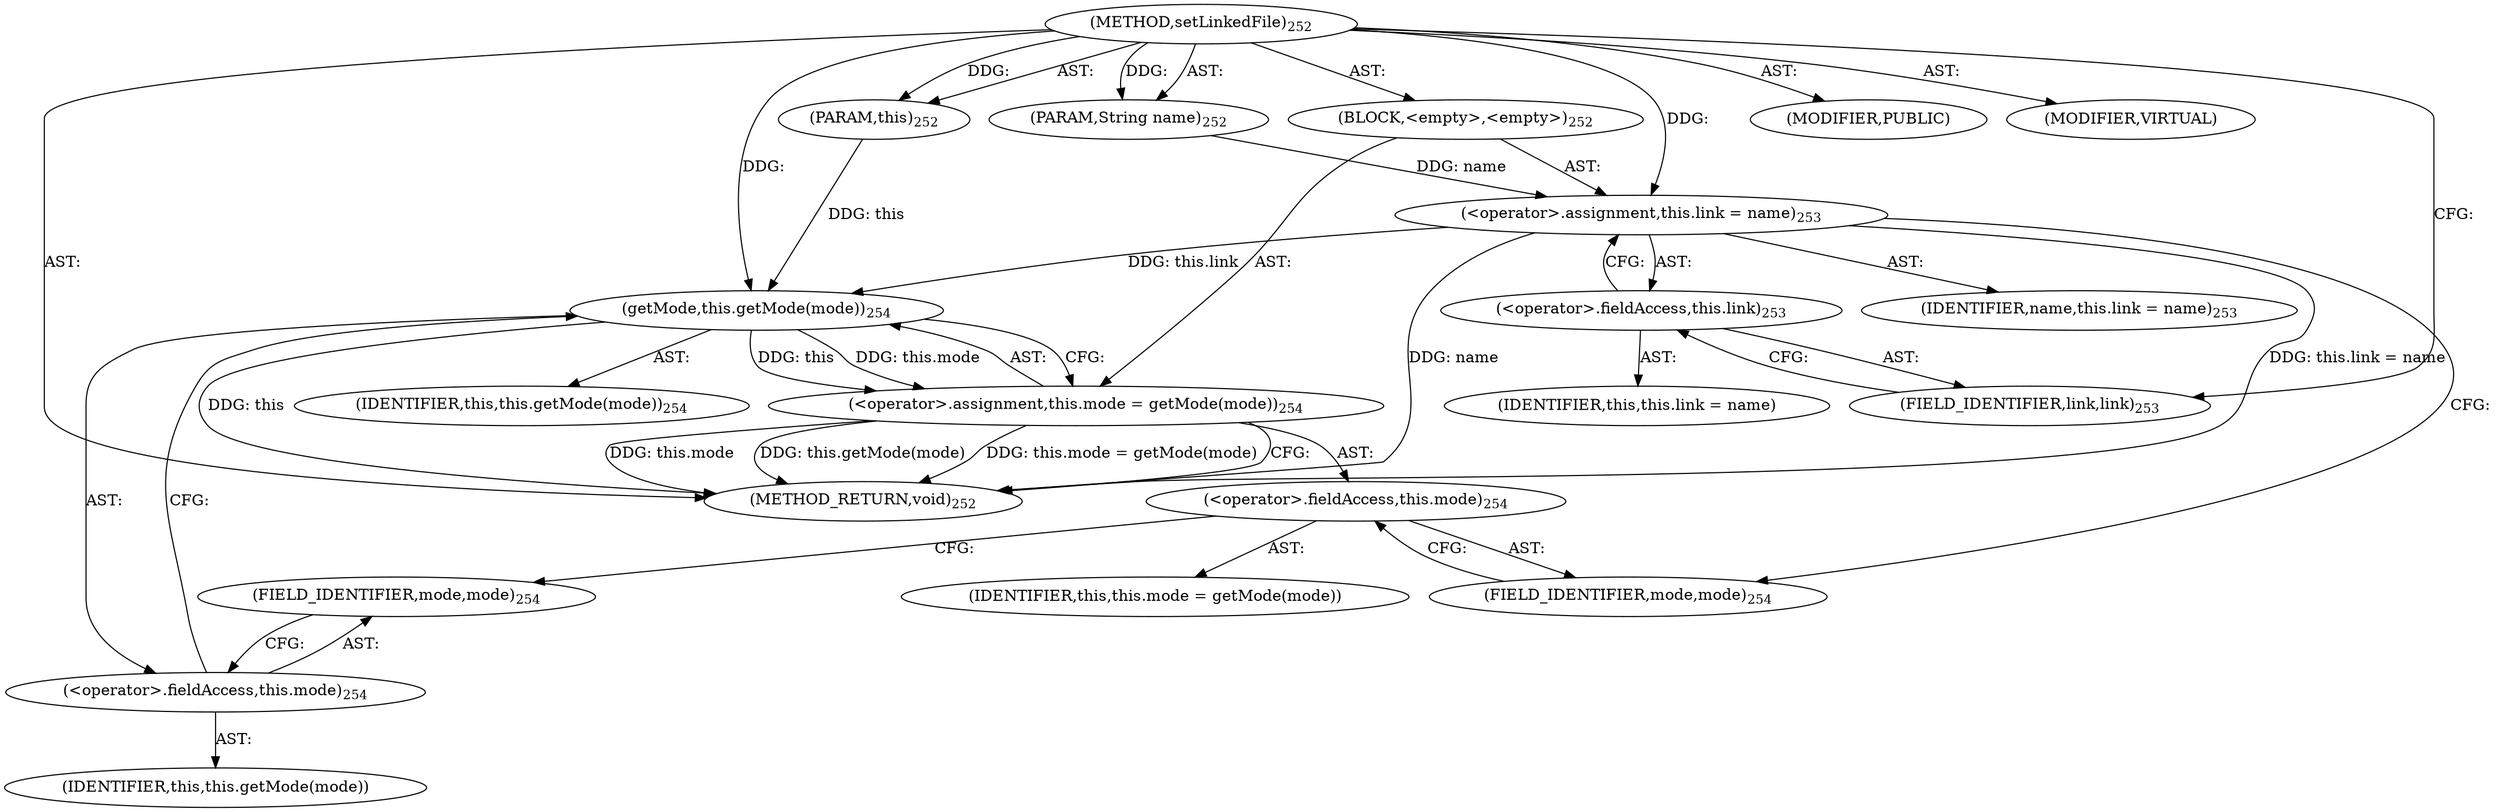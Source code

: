 digraph "setLinkedFile" {  
"111669149706" [label = <(METHOD,setLinkedFile)<SUB>252</SUB>> ]
"115964116998" [label = <(PARAM,this)<SUB>252</SUB>> ]
"115964117011" [label = <(PARAM,String name)<SUB>252</SUB>> ]
"25769803792" [label = <(BLOCK,&lt;empty&gt;,&lt;empty&gt;)<SUB>252</SUB>> ]
"30064771159" [label = <(&lt;operator&gt;.assignment,this.link = name)<SUB>253</SUB>> ]
"30064771160" [label = <(&lt;operator&gt;.fieldAccess,this.link)<SUB>253</SUB>> ]
"68719476816" [label = <(IDENTIFIER,this,this.link = name)> ]
"55834574868" [label = <(FIELD_IDENTIFIER,link,link)<SUB>253</SUB>> ]
"68719476817" [label = <(IDENTIFIER,name,this.link = name)<SUB>253</SUB>> ]
"30064771161" [label = <(&lt;operator&gt;.assignment,this.mode = getMode(mode))<SUB>254</SUB>> ]
"30064771162" [label = <(&lt;operator&gt;.fieldAccess,this.mode)<SUB>254</SUB>> ]
"68719476818" [label = <(IDENTIFIER,this,this.mode = getMode(mode))> ]
"55834574869" [label = <(FIELD_IDENTIFIER,mode,mode)<SUB>254</SUB>> ]
"30064771163" [label = <(getMode,this.getMode(mode))<SUB>254</SUB>> ]
"68719476746" [label = <(IDENTIFIER,this,this.getMode(mode))<SUB>254</SUB>> ]
"30064771164" [label = <(&lt;operator&gt;.fieldAccess,this.mode)<SUB>254</SUB>> ]
"68719476819" [label = <(IDENTIFIER,this,this.getMode(mode))> ]
"55834574870" [label = <(FIELD_IDENTIFIER,mode,mode)<SUB>254</SUB>> ]
"133143986204" [label = <(MODIFIER,PUBLIC)> ]
"133143986205" [label = <(MODIFIER,VIRTUAL)> ]
"128849018890" [label = <(METHOD_RETURN,void)<SUB>252</SUB>> ]
  "111669149706" -> "115964116998"  [ label = "AST: "] 
  "111669149706" -> "115964117011"  [ label = "AST: "] 
  "111669149706" -> "25769803792"  [ label = "AST: "] 
  "111669149706" -> "133143986204"  [ label = "AST: "] 
  "111669149706" -> "133143986205"  [ label = "AST: "] 
  "111669149706" -> "128849018890"  [ label = "AST: "] 
  "25769803792" -> "30064771159"  [ label = "AST: "] 
  "25769803792" -> "30064771161"  [ label = "AST: "] 
  "30064771159" -> "30064771160"  [ label = "AST: "] 
  "30064771159" -> "68719476817"  [ label = "AST: "] 
  "30064771160" -> "68719476816"  [ label = "AST: "] 
  "30064771160" -> "55834574868"  [ label = "AST: "] 
  "30064771161" -> "30064771162"  [ label = "AST: "] 
  "30064771161" -> "30064771163"  [ label = "AST: "] 
  "30064771162" -> "68719476818"  [ label = "AST: "] 
  "30064771162" -> "55834574869"  [ label = "AST: "] 
  "30064771163" -> "68719476746"  [ label = "AST: "] 
  "30064771163" -> "30064771164"  [ label = "AST: "] 
  "30064771164" -> "68719476819"  [ label = "AST: "] 
  "30064771164" -> "55834574870"  [ label = "AST: "] 
  "30064771159" -> "55834574869"  [ label = "CFG: "] 
  "30064771161" -> "128849018890"  [ label = "CFG: "] 
  "30064771160" -> "30064771159"  [ label = "CFG: "] 
  "30064771162" -> "55834574870"  [ label = "CFG: "] 
  "30064771163" -> "30064771161"  [ label = "CFG: "] 
  "55834574868" -> "30064771160"  [ label = "CFG: "] 
  "55834574869" -> "30064771162"  [ label = "CFG: "] 
  "30064771164" -> "30064771163"  [ label = "CFG: "] 
  "55834574870" -> "30064771164"  [ label = "CFG: "] 
  "111669149706" -> "55834574868"  [ label = "CFG: "] 
  "30064771159" -> "128849018890"  [ label = "DDG: name"] 
  "30064771159" -> "128849018890"  [ label = "DDG: this.link = name"] 
  "30064771161" -> "128849018890"  [ label = "DDG: this.mode"] 
  "30064771163" -> "128849018890"  [ label = "DDG: this"] 
  "30064771161" -> "128849018890"  [ label = "DDG: this.getMode(mode)"] 
  "30064771161" -> "128849018890"  [ label = "DDG: this.mode = getMode(mode)"] 
  "111669149706" -> "115964116998"  [ label = "DDG: "] 
  "111669149706" -> "115964117011"  [ label = "DDG: "] 
  "115964117011" -> "30064771159"  [ label = "DDG: name"] 
  "111669149706" -> "30064771159"  [ label = "DDG: "] 
  "30064771163" -> "30064771161"  [ label = "DDG: this"] 
  "30064771163" -> "30064771161"  [ label = "DDG: this.mode"] 
  "115964116998" -> "30064771163"  [ label = "DDG: this"] 
  "30064771159" -> "30064771163"  [ label = "DDG: this.link"] 
  "111669149706" -> "30064771163"  [ label = "DDG: "] 
}
